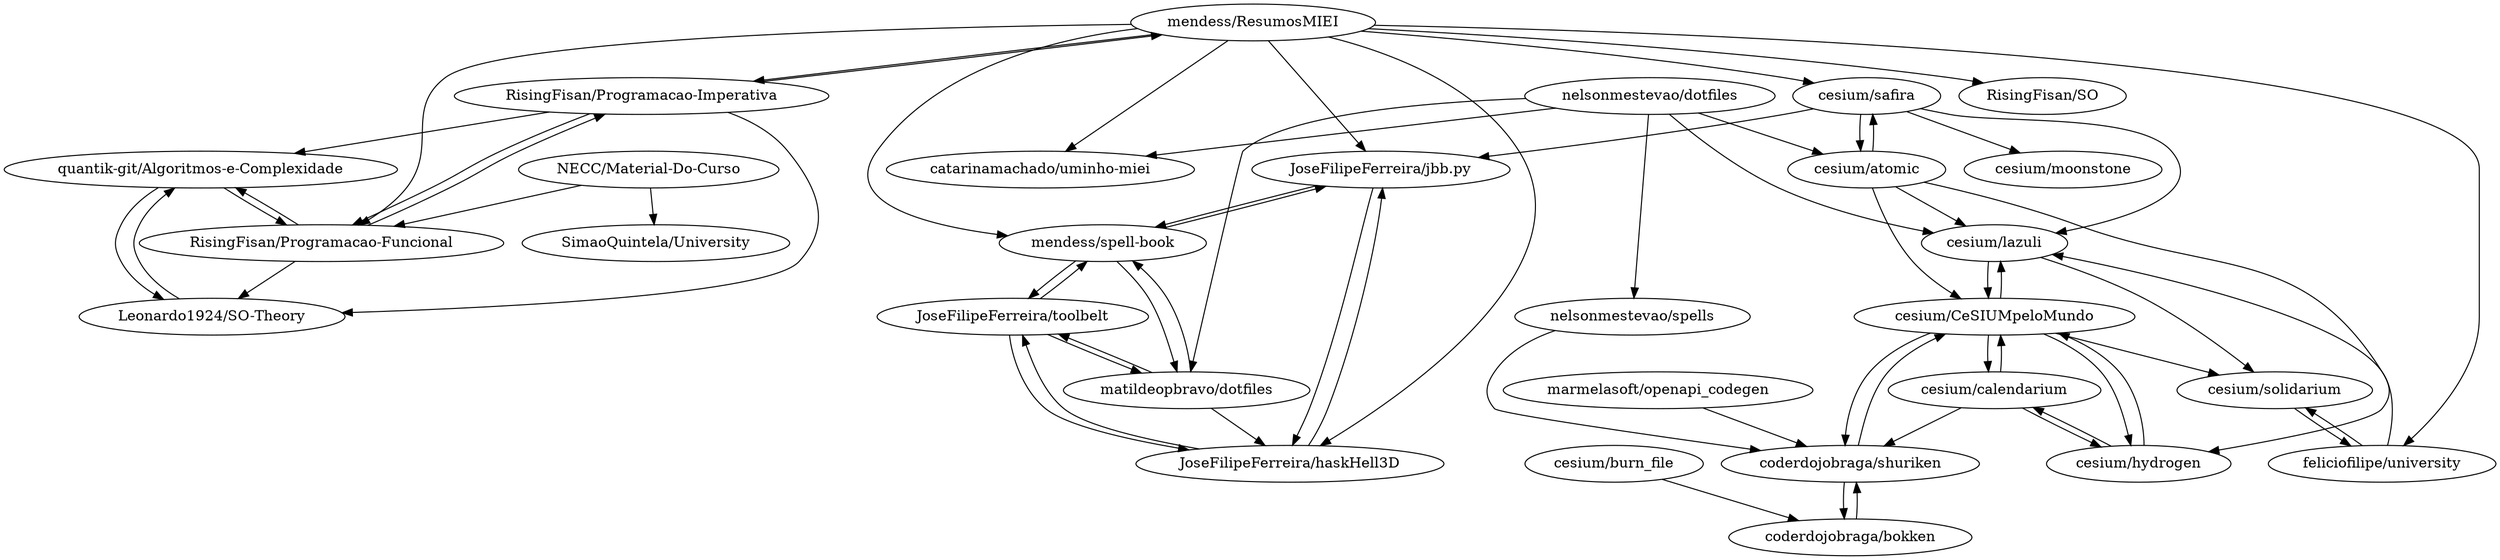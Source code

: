 digraph G {
"mendess/ResumosMIEI" -> "RisingFisan/Programacao-Imperativa"
"mendess/ResumosMIEI" -> "cesium/safira"
"mendess/ResumosMIEI" -> "RisingFisan/Programacao-Funcional"
"mendess/ResumosMIEI" -> "JoseFilipeFerreira/jbb.py"
"mendess/ResumosMIEI" -> "mendess/spell-book"
"mendess/ResumosMIEI" -> "catarinamachado/uminho-miei"
"mendess/ResumosMIEI" -> "feliciofilipe/university"
"mendess/ResumosMIEI" -> "JoseFilipeFerreira/haskHell3D"
"mendess/ResumosMIEI" -> "RisingFisan/SO"
"nelsonmestevao/dotfiles" -> "nelsonmestevao/spells"
"nelsonmestevao/dotfiles" -> "cesium/lazuli"
"nelsonmestevao/dotfiles" -> "catarinamachado/uminho-miei"
"nelsonmestevao/dotfiles" -> "matildeopbravo/dotfiles"
"nelsonmestevao/dotfiles" -> "cesium/atomic"
"RisingFisan/Programacao-Funcional" -> "RisingFisan/Programacao-Imperativa"
"RisingFisan/Programacao-Funcional" -> "Leonardo1924/SO-Theory"
"RisingFisan/Programacao-Funcional" -> "quantik-git/Algoritmos-e-Complexidade"
"nelsonmestevao/spells" -> "coderdojobraga/shuriken"
"cesium/solidarium" -> "feliciofilipe/university"
"cesium/safira" -> "cesium/atomic"
"cesium/safira" -> "cesium/moonstone"
"cesium/safira" -> "cesium/lazuli"
"cesium/safira" -> "JoseFilipeFerreira/jbb.py"
"RisingFisan/Programacao-Imperativa" -> "RisingFisan/Programacao-Funcional"
"RisingFisan/Programacao-Imperativa" -> "Leonardo1924/SO-Theory"
"RisingFisan/Programacao-Imperativa" -> "quantik-git/Algoritmos-e-Complexidade"
"RisingFisan/Programacao-Imperativa" -> "mendess/ResumosMIEI"
"JoseFilipeFerreira/jbb.py" -> "JoseFilipeFerreira/haskHell3D"
"JoseFilipeFerreira/jbb.py" -> "mendess/spell-book"
"mendess/spell-book" -> "matildeopbravo/dotfiles"
"mendess/spell-book" -> "JoseFilipeFerreira/toolbelt"
"mendess/spell-book" -> "JoseFilipeFerreira/jbb.py"
"JoseFilipeFerreira/toolbelt" -> "JoseFilipeFerreira/haskHell3D"
"JoseFilipeFerreira/toolbelt" -> "matildeopbravo/dotfiles"
"JoseFilipeFerreira/toolbelt" -> "mendess/spell-book"
"JoseFilipeFerreira/haskHell3D" -> "JoseFilipeFerreira/toolbelt"
"JoseFilipeFerreira/haskHell3D" -> "JoseFilipeFerreira/jbb.py"
"cesium/lazuli" -> "cesium/CeSIUMpeloMundo"
"cesium/lazuli" -> "cesium/solidarium"
"cesium/CeSIUMpeloMundo" -> "coderdojobraga/shuriken"
"cesium/CeSIUMpeloMundo" -> "cesium/lazuli"
"cesium/CeSIUMpeloMundo" -> "cesium/solidarium"
"cesium/CeSIUMpeloMundo" -> "cesium/hydrogen"
"cesium/CeSIUMpeloMundo" -> "cesium/calendarium"
"matildeopbravo/dotfiles" -> "JoseFilipeFerreira/toolbelt"
"matildeopbravo/dotfiles" -> "mendess/spell-book"
"matildeopbravo/dotfiles" -> "JoseFilipeFerreira/haskHell3D"
"feliciofilipe/university" -> "cesium/solidarium"
"feliciofilipe/university" -> "cesium/lazuli"
"Leonardo1924/SO-Theory" -> "quantik-git/Algoritmos-e-Complexidade"
"coderdojobraga/bokken" -> "coderdojobraga/shuriken"
"coderdojobraga/shuriken" -> "coderdojobraga/bokken"
"coderdojobraga/shuriken" -> "cesium/CeSIUMpeloMundo"
"NECC/Material-Do-Curso" -> "SimaoQuintela/University"
"NECC/Material-Do-Curso" -> "RisingFisan/Programacao-Funcional"
"cesium/atomic" -> "cesium/safira"
"cesium/atomic" -> "cesium/lazuli"
"cesium/atomic" -> "cesium/CeSIUMpeloMundo"
"cesium/atomic" -> "cesium/hydrogen"
"cesium/calendarium" -> "cesium/hydrogen"
"cesium/calendarium" -> "cesium/CeSIUMpeloMundo"
"cesium/calendarium" -> "coderdojobraga/shuriken"
"quantik-git/Algoritmos-e-Complexidade" -> "Leonardo1924/SO-Theory"
"quantik-git/Algoritmos-e-Complexidade" -> "RisingFisan/Programacao-Funcional"
"cesium/burn_file" -> "coderdojobraga/bokken"
"marmelasoft/openapi_codegen" -> "coderdojobraga/shuriken"
"cesium/hydrogen" -> "cesium/calendarium"
"cesium/hydrogen" -> "cesium/CeSIUMpeloMundo"
"mendess/ResumosMIEI" ["l"="4.992,44.934"]
"RisingFisan/Programacao-Imperativa" ["l"="5.016,44.929"]
"cesium/safira" ["l"="4.958,44.945"]
"RisingFisan/Programacao-Funcional" ["l"="5.029,44.936"]
"JoseFilipeFerreira/jbb.py" ["l"="4.975,44.934"]
"mendess/spell-book" ["l"="4.979,44.922"]
"catarinamachado/uminho-miei" ["l"="4.99,44.954"]
"feliciofilipe/university" ["l"="4.948,44.938"]
"JoseFilipeFerreira/haskHell3D" ["l"="4.971,44.924"]
"RisingFisan/SO" ["l"="4.997,44.917"]
"nelsonmestevao/dotfiles" ["l"="4.965,44.96"]
"nelsonmestevao/spells" ["l"="4.946,44.977"]
"cesium/lazuli" ["l"="4.939,44.952"]
"matildeopbravo/dotfiles" ["l"="4.963,44.931"]
"cesium/atomic" ["l"="4.942,44.961"]
"Leonardo1924/SO-Theory" ["l"="5.031,44.919"]
"quantik-git/Algoritmos-e-Complexidade" ["l"="5.04,44.928"]
"coderdojobraga/shuriken" ["l"="4.921,44.981"]
"cesium/solidarium" ["l"="4.928,44.945"]
"cesium/moonstone" ["l"="4.937,44.93"]
"JoseFilipeFerreira/toolbelt" ["l"="4.962,44.917"]
"cesium/CeSIUMpeloMundo" ["l"="4.925,44.965"]
"cesium/hydrogen" ["l"="4.914,44.959"]
"cesium/calendarium" ["l"="4.91,44.971"]
"coderdojobraga/bokken" ["l"="4.904,44.989"]
"NECC/Material-Do-Curso" ["l"="5.058,44.944"]
"SimaoQuintela/University" ["l"="5.078,44.948"]
"cesium/burn_file" ["l"="4.887,44.998"]
"marmelasoft/openapi_codegen" ["l"="4.924,45"]
}